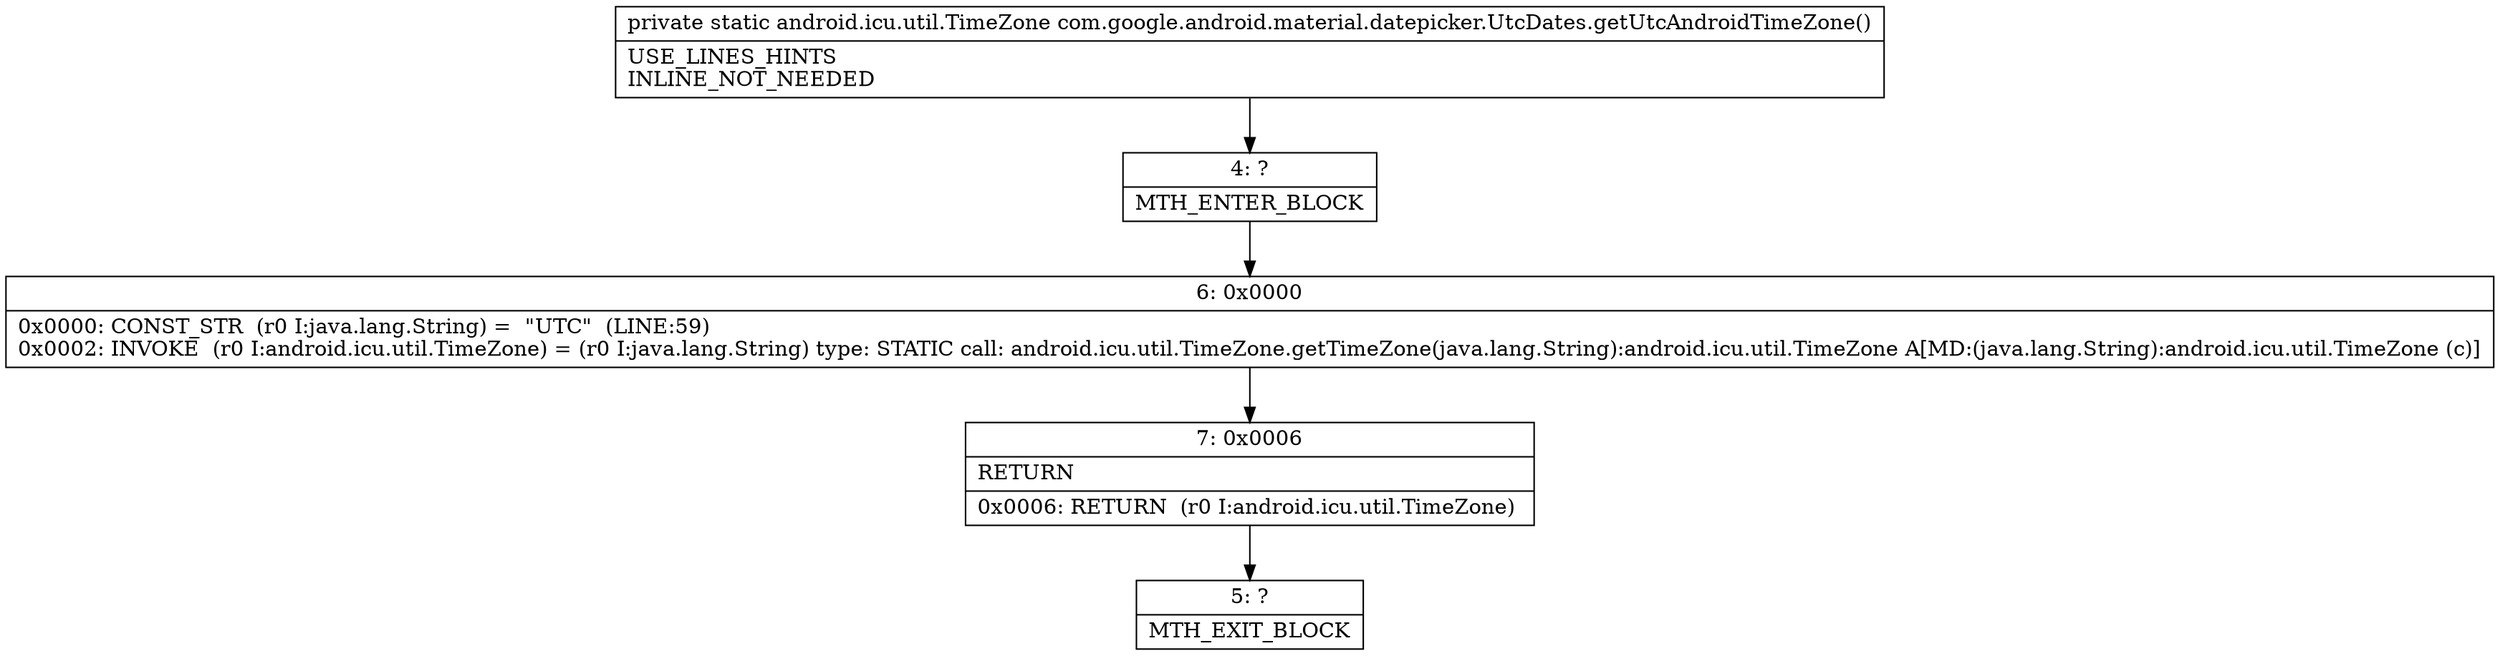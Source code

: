digraph "CFG forcom.google.android.material.datepicker.UtcDates.getUtcAndroidTimeZone()Landroid\/icu\/util\/TimeZone;" {
Node_4 [shape=record,label="{4\:\ ?|MTH_ENTER_BLOCK\l}"];
Node_6 [shape=record,label="{6\:\ 0x0000|0x0000: CONST_STR  (r0 I:java.lang.String) =  \"UTC\"  (LINE:59)\l0x0002: INVOKE  (r0 I:android.icu.util.TimeZone) = (r0 I:java.lang.String) type: STATIC call: android.icu.util.TimeZone.getTimeZone(java.lang.String):android.icu.util.TimeZone A[MD:(java.lang.String):android.icu.util.TimeZone (c)]\l}"];
Node_7 [shape=record,label="{7\:\ 0x0006|RETURN\l|0x0006: RETURN  (r0 I:android.icu.util.TimeZone) \l}"];
Node_5 [shape=record,label="{5\:\ ?|MTH_EXIT_BLOCK\l}"];
MethodNode[shape=record,label="{private static android.icu.util.TimeZone com.google.android.material.datepicker.UtcDates.getUtcAndroidTimeZone()  | USE_LINES_HINTS\lINLINE_NOT_NEEDED\l}"];
MethodNode -> Node_4;Node_4 -> Node_6;
Node_6 -> Node_7;
Node_7 -> Node_5;
}

